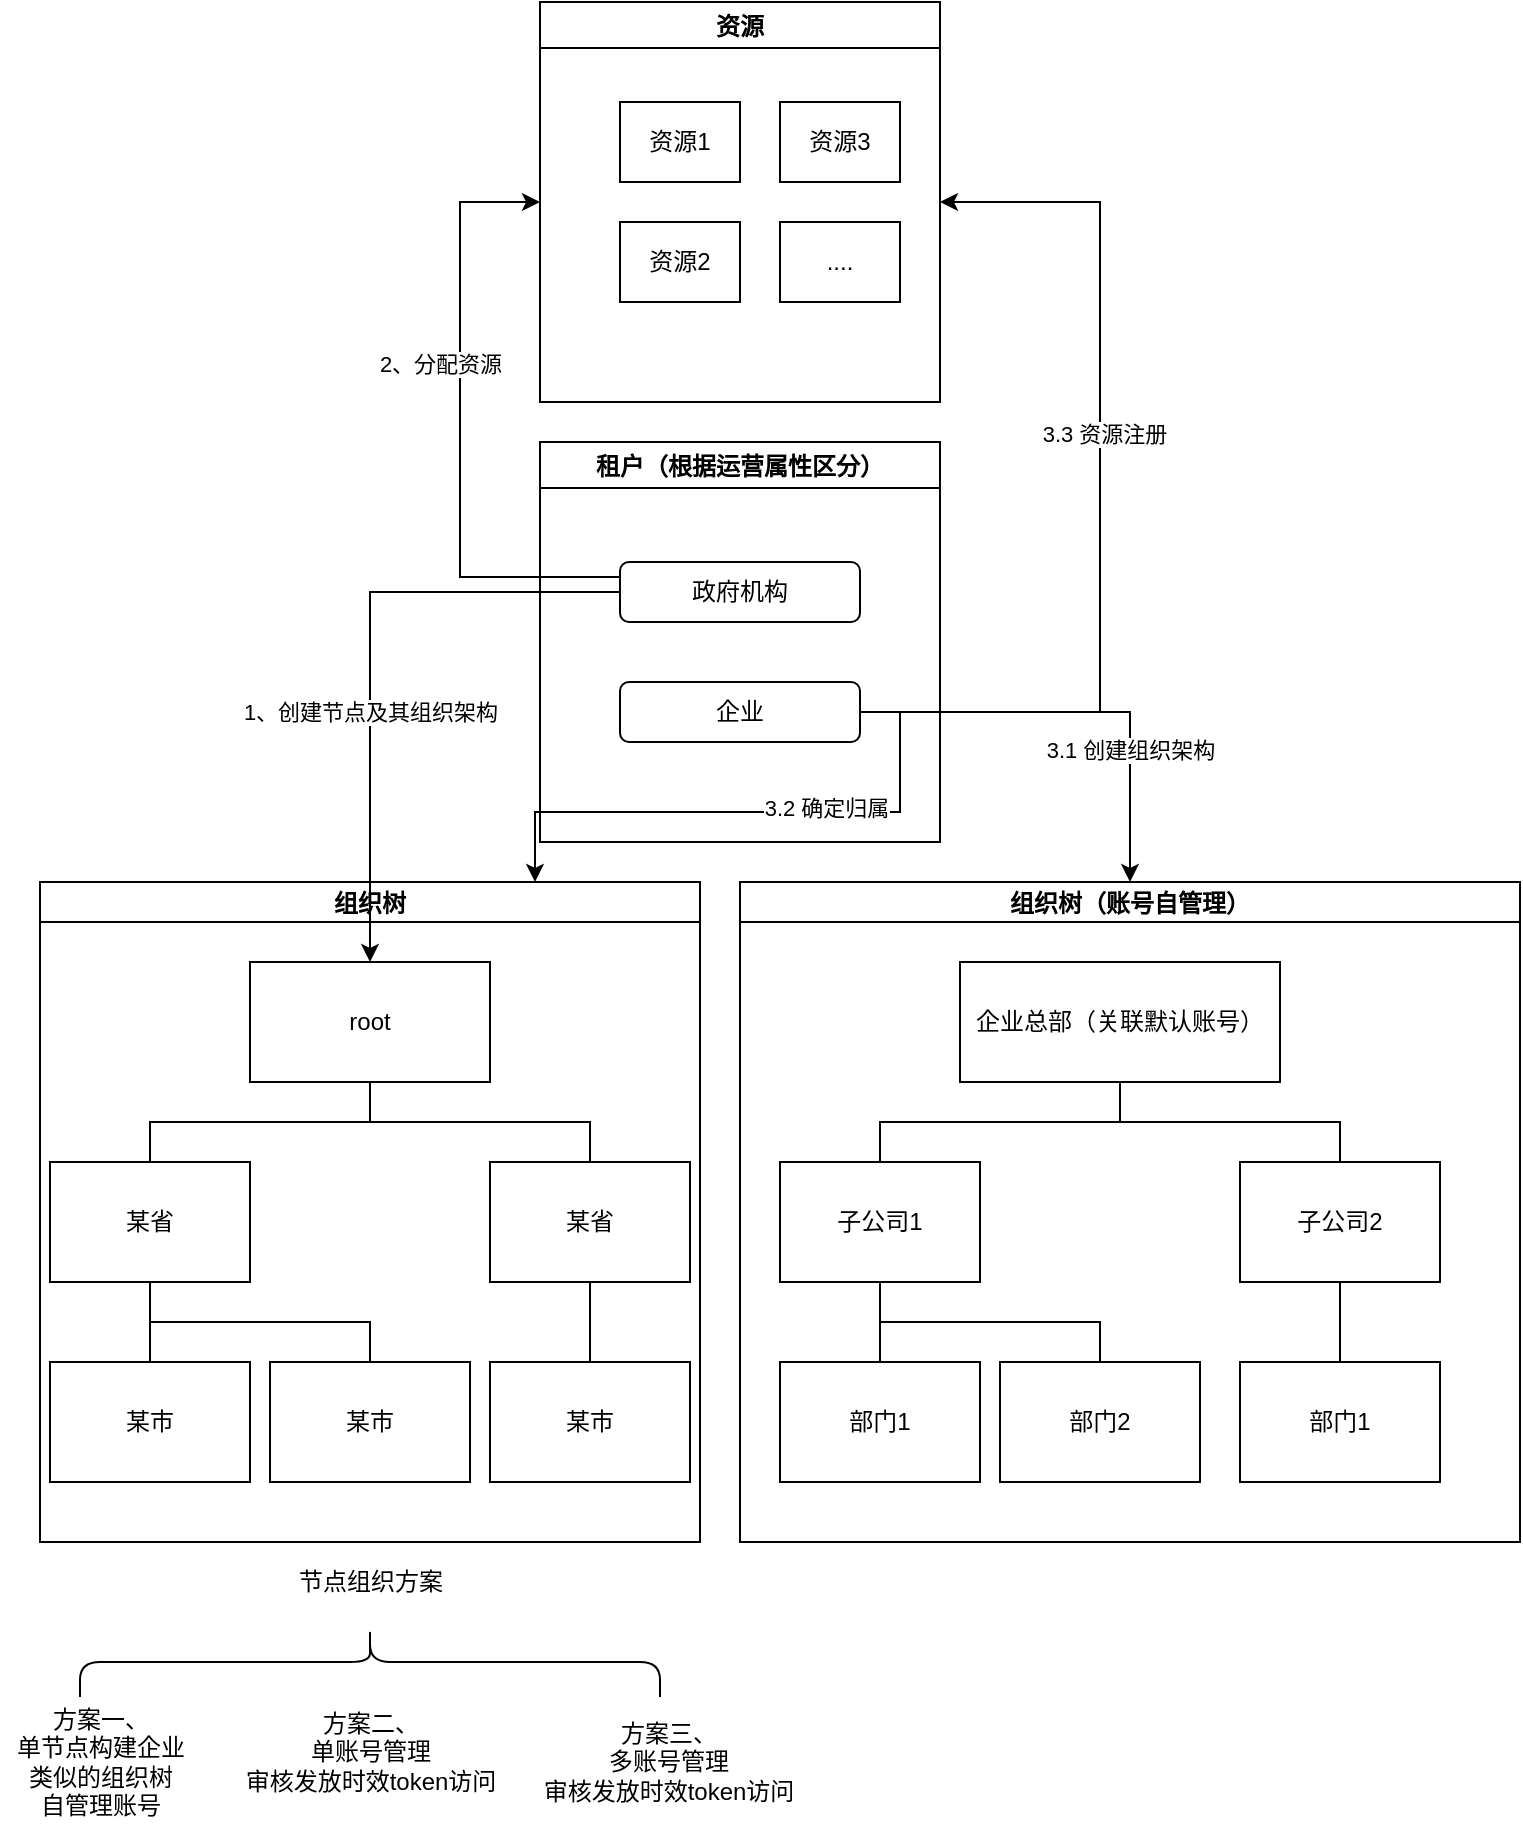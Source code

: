 <mxfile version="16.6.3" type="github">
  <diagram id="wzWPhzUOsSpuahIDlbBG" name="Page-1">
    <mxGraphModel dx="1422" dy="754" grid="1" gridSize="10" guides="1" tooltips="1" connect="1" arrows="1" fold="1" page="1" pageScale="1" pageWidth="827" pageHeight="1169" math="0" shadow="0">
      <root>
        <mxCell id="0" />
        <mxCell id="1" parent="0" />
        <mxCell id="3FGsVLwwUNnH6aNdoCxk-2" value="租户（根据运营属性区分）" style="swimlane;" vertex="1" parent="1">
          <mxGeometry x="280" y="250" width="200" height="200" as="geometry" />
        </mxCell>
        <mxCell id="3FGsVLwwUNnH6aNdoCxk-3" value="政府机构" style="rounded=1;whiteSpace=wrap;html=1;" vertex="1" parent="3FGsVLwwUNnH6aNdoCxk-2">
          <mxGeometry x="40" y="60" width="120" height="30" as="geometry" />
        </mxCell>
        <mxCell id="3FGsVLwwUNnH6aNdoCxk-4" value="企业" style="rounded=1;whiteSpace=wrap;html=1;" vertex="1" parent="3FGsVLwwUNnH6aNdoCxk-2">
          <mxGeometry x="40" y="120" width="120" height="30" as="geometry" />
        </mxCell>
        <mxCell id="3FGsVLwwUNnH6aNdoCxk-6" value="资源" style="swimlane;" vertex="1" parent="1">
          <mxGeometry x="280" y="30" width="200" height="200" as="geometry" />
        </mxCell>
        <mxCell id="3FGsVLwwUNnH6aNdoCxk-34" value="资源1" style="whiteSpace=wrap;html=1;" vertex="1" parent="3FGsVLwwUNnH6aNdoCxk-6">
          <mxGeometry x="40" y="50" width="60" height="40" as="geometry" />
        </mxCell>
        <mxCell id="3FGsVLwwUNnH6aNdoCxk-36" value="资源3" style="whiteSpace=wrap;html=1;" vertex="1" parent="3FGsVLwwUNnH6aNdoCxk-6">
          <mxGeometry x="120" y="50" width="60" height="40" as="geometry" />
        </mxCell>
        <mxCell id="3FGsVLwwUNnH6aNdoCxk-35" value="资源2" style="whiteSpace=wrap;html=1;" vertex="1" parent="3FGsVLwwUNnH6aNdoCxk-6">
          <mxGeometry x="40" y="110" width="60" height="40" as="geometry" />
        </mxCell>
        <mxCell id="3FGsVLwwUNnH6aNdoCxk-37" value="...." style="whiteSpace=wrap;html=1;" vertex="1" parent="3FGsVLwwUNnH6aNdoCxk-6">
          <mxGeometry x="120" y="110" width="60" height="40" as="geometry" />
        </mxCell>
        <mxCell id="3FGsVLwwUNnH6aNdoCxk-9" value="组织树（账号自管理）" style="swimlane;startSize=20;horizontal=1;containerType=tree;newEdgeStyle={&quot;edgeStyle&quot;:&quot;elbowEdgeStyle&quot;,&quot;startArrow&quot;:&quot;none&quot;,&quot;endArrow&quot;:&quot;none&quot;};" vertex="1" parent="1">
          <mxGeometry x="380" y="470" width="390" height="330" as="geometry" />
        </mxCell>
        <mxCell id="3FGsVLwwUNnH6aNdoCxk-10" value="" style="edgeStyle=elbowEdgeStyle;elbow=vertical;startArrow=none;endArrow=none;rounded=0;" edge="1" parent="3FGsVLwwUNnH6aNdoCxk-9" source="3FGsVLwwUNnH6aNdoCxk-12" target="3FGsVLwwUNnH6aNdoCxk-13">
          <mxGeometry relative="1" as="geometry" />
        </mxCell>
        <mxCell id="3FGsVLwwUNnH6aNdoCxk-11" value="" style="edgeStyle=elbowEdgeStyle;elbow=vertical;startArrow=none;endArrow=none;rounded=0;" edge="1" parent="3FGsVLwwUNnH6aNdoCxk-9" source="3FGsVLwwUNnH6aNdoCxk-12" target="3FGsVLwwUNnH6aNdoCxk-14">
          <mxGeometry relative="1" as="geometry" />
        </mxCell>
        <UserObject label="企业总部（关联默认账号）" treeRoot="1" id="3FGsVLwwUNnH6aNdoCxk-12">
          <mxCell style="whiteSpace=wrap;html=1;align=center;treeFolding=1;treeMoving=1;newEdgeStyle={&quot;edgeStyle&quot;:&quot;elbowEdgeStyle&quot;,&quot;startArrow&quot;:&quot;none&quot;,&quot;endArrow&quot;:&quot;none&quot;};" vertex="1" parent="3FGsVLwwUNnH6aNdoCxk-9">
            <mxGeometry x="110" y="40" width="160" height="60" as="geometry" />
          </mxCell>
        </UserObject>
        <mxCell id="3FGsVLwwUNnH6aNdoCxk-13" value="子公司1" style="whiteSpace=wrap;html=1;align=center;verticalAlign=middle;treeFolding=1;treeMoving=1;newEdgeStyle={&quot;edgeStyle&quot;:&quot;elbowEdgeStyle&quot;,&quot;startArrow&quot;:&quot;none&quot;,&quot;endArrow&quot;:&quot;none&quot;};" vertex="1" parent="3FGsVLwwUNnH6aNdoCxk-9">
          <mxGeometry x="20" y="140" width="100" height="60" as="geometry" />
        </mxCell>
        <mxCell id="3FGsVLwwUNnH6aNdoCxk-14" value="子公司2" style="whiteSpace=wrap;html=1;align=center;verticalAlign=middle;treeFolding=1;treeMoving=1;newEdgeStyle={&quot;edgeStyle&quot;:&quot;elbowEdgeStyle&quot;,&quot;startArrow&quot;:&quot;none&quot;,&quot;endArrow&quot;:&quot;none&quot;};" vertex="1" parent="3FGsVLwwUNnH6aNdoCxk-9">
          <mxGeometry x="250" y="140" width="100" height="60" as="geometry" />
        </mxCell>
        <mxCell id="3FGsVLwwUNnH6aNdoCxk-15" value="" style="edgeStyle=elbowEdgeStyle;elbow=vertical;startArrow=none;endArrow=none;rounded=0;" edge="1" target="3FGsVLwwUNnH6aNdoCxk-16" source="3FGsVLwwUNnH6aNdoCxk-13" parent="3FGsVLwwUNnH6aNdoCxk-9">
          <mxGeometry relative="1" as="geometry">
            <mxPoint x="550" y="340" as="sourcePoint" />
          </mxGeometry>
        </mxCell>
        <mxCell id="3FGsVLwwUNnH6aNdoCxk-16" value="部门1" style="whiteSpace=wrap;html=1;align=center;verticalAlign=middle;treeFolding=1;treeMoving=1;newEdgeStyle={&quot;edgeStyle&quot;:&quot;elbowEdgeStyle&quot;,&quot;startArrow&quot;:&quot;none&quot;,&quot;endArrow&quot;:&quot;none&quot;};" vertex="1" parent="3FGsVLwwUNnH6aNdoCxk-9">
          <mxGeometry x="20" y="240" width="100" height="60" as="geometry" />
        </mxCell>
        <mxCell id="3FGsVLwwUNnH6aNdoCxk-17" value="" style="edgeStyle=elbowEdgeStyle;elbow=vertical;startArrow=none;endArrow=none;rounded=0;" edge="1" target="3FGsVLwwUNnH6aNdoCxk-18" source="3FGsVLwwUNnH6aNdoCxk-13" parent="3FGsVLwwUNnH6aNdoCxk-9">
          <mxGeometry relative="1" as="geometry">
            <mxPoint x="480" y="440" as="sourcePoint" />
          </mxGeometry>
        </mxCell>
        <mxCell id="3FGsVLwwUNnH6aNdoCxk-18" value="部门2" style="whiteSpace=wrap;html=1;align=center;verticalAlign=middle;treeFolding=1;treeMoving=1;newEdgeStyle={&quot;edgeStyle&quot;:&quot;elbowEdgeStyle&quot;,&quot;startArrow&quot;:&quot;none&quot;,&quot;endArrow&quot;:&quot;none&quot;};" vertex="1" parent="3FGsVLwwUNnH6aNdoCxk-9">
          <mxGeometry x="130" y="240" width="100" height="60" as="geometry" />
        </mxCell>
        <mxCell id="3FGsVLwwUNnH6aNdoCxk-19" value="" style="edgeStyle=elbowEdgeStyle;elbow=vertical;startArrow=none;endArrow=none;rounded=0;" edge="1" target="3FGsVLwwUNnH6aNdoCxk-20" source="3FGsVLwwUNnH6aNdoCxk-14" parent="3FGsVLwwUNnH6aNdoCxk-9">
          <mxGeometry relative="1" as="geometry">
            <mxPoint x="550" y="340" as="sourcePoint" />
          </mxGeometry>
        </mxCell>
        <mxCell id="3FGsVLwwUNnH6aNdoCxk-20" value="部门1" style="whiteSpace=wrap;html=1;align=center;verticalAlign=middle;treeFolding=1;treeMoving=1;newEdgeStyle={&quot;edgeStyle&quot;:&quot;elbowEdgeStyle&quot;,&quot;startArrow&quot;:&quot;none&quot;,&quot;endArrow&quot;:&quot;none&quot;};" vertex="1" parent="3FGsVLwwUNnH6aNdoCxk-9">
          <mxGeometry x="250" y="240" width="100" height="60" as="geometry" />
        </mxCell>
        <mxCell id="3FGsVLwwUNnH6aNdoCxk-22" value="组织树" style="swimlane;startSize=20;horizontal=1;containerType=tree;newEdgeStyle={&quot;edgeStyle&quot;:&quot;elbowEdgeStyle&quot;,&quot;startArrow&quot;:&quot;none&quot;,&quot;endArrow&quot;:&quot;none&quot;};" vertex="1" parent="1">
          <mxGeometry x="30" y="470" width="330" height="330" as="geometry" />
        </mxCell>
        <mxCell id="3FGsVLwwUNnH6aNdoCxk-23" value="" style="edgeStyle=elbowEdgeStyle;elbow=vertical;startArrow=none;endArrow=none;rounded=0;" edge="1" parent="3FGsVLwwUNnH6aNdoCxk-22" source="3FGsVLwwUNnH6aNdoCxk-25" target="3FGsVLwwUNnH6aNdoCxk-26">
          <mxGeometry relative="1" as="geometry" />
        </mxCell>
        <mxCell id="3FGsVLwwUNnH6aNdoCxk-24" value="" style="edgeStyle=elbowEdgeStyle;elbow=vertical;startArrow=none;endArrow=none;rounded=0;" edge="1" parent="3FGsVLwwUNnH6aNdoCxk-22" source="3FGsVLwwUNnH6aNdoCxk-25" target="3FGsVLwwUNnH6aNdoCxk-27">
          <mxGeometry relative="1" as="geometry" />
        </mxCell>
        <UserObject label="root" treeRoot="1" id="3FGsVLwwUNnH6aNdoCxk-25">
          <mxCell style="whiteSpace=wrap;html=1;align=center;treeFolding=1;treeMoving=1;newEdgeStyle={&quot;edgeStyle&quot;:&quot;elbowEdgeStyle&quot;,&quot;startArrow&quot;:&quot;none&quot;,&quot;endArrow&quot;:&quot;none&quot;};" vertex="1" parent="3FGsVLwwUNnH6aNdoCxk-22">
            <mxGeometry x="105" y="40" width="120" height="60" as="geometry" />
          </mxCell>
        </UserObject>
        <mxCell id="3FGsVLwwUNnH6aNdoCxk-26" value="某省" style="whiteSpace=wrap;html=1;align=center;verticalAlign=middle;treeFolding=1;treeMoving=1;newEdgeStyle={&quot;edgeStyle&quot;:&quot;elbowEdgeStyle&quot;,&quot;startArrow&quot;:&quot;none&quot;,&quot;endArrow&quot;:&quot;none&quot;};" vertex="1" parent="3FGsVLwwUNnH6aNdoCxk-22">
          <mxGeometry x="5" y="140" width="100" height="60" as="geometry" />
        </mxCell>
        <mxCell id="3FGsVLwwUNnH6aNdoCxk-27" value="某省" style="whiteSpace=wrap;html=1;align=center;verticalAlign=middle;treeFolding=1;treeMoving=1;newEdgeStyle={&quot;edgeStyle&quot;:&quot;elbowEdgeStyle&quot;,&quot;startArrow&quot;:&quot;none&quot;,&quot;endArrow&quot;:&quot;none&quot;};" vertex="1" parent="3FGsVLwwUNnH6aNdoCxk-22">
          <mxGeometry x="225" y="140" width="100" height="60" as="geometry" />
        </mxCell>
        <mxCell id="3FGsVLwwUNnH6aNdoCxk-28" value="" style="edgeStyle=elbowEdgeStyle;elbow=vertical;startArrow=none;endArrow=none;rounded=0;" edge="1" target="3FGsVLwwUNnH6aNdoCxk-29" source="3FGsVLwwUNnH6aNdoCxk-26" parent="3FGsVLwwUNnH6aNdoCxk-22">
          <mxGeometry relative="1" as="geometry">
            <mxPoint x="195" y="570" as="sourcePoint" />
          </mxGeometry>
        </mxCell>
        <mxCell id="3FGsVLwwUNnH6aNdoCxk-29" value="某市" style="whiteSpace=wrap;html=1;align=center;verticalAlign=middle;treeFolding=1;treeMoving=1;newEdgeStyle={&quot;edgeStyle&quot;:&quot;elbowEdgeStyle&quot;,&quot;startArrow&quot;:&quot;none&quot;,&quot;endArrow&quot;:&quot;none&quot;};" vertex="1" parent="3FGsVLwwUNnH6aNdoCxk-22">
          <mxGeometry x="5" y="240" width="100" height="60" as="geometry" />
        </mxCell>
        <mxCell id="3FGsVLwwUNnH6aNdoCxk-30" value="" style="edgeStyle=elbowEdgeStyle;elbow=vertical;startArrow=none;endArrow=none;rounded=0;" edge="1" target="3FGsVLwwUNnH6aNdoCxk-31" source="3FGsVLwwUNnH6aNdoCxk-26" parent="3FGsVLwwUNnH6aNdoCxk-22">
          <mxGeometry relative="1" as="geometry">
            <mxPoint x="85" y="670" as="sourcePoint" />
          </mxGeometry>
        </mxCell>
        <mxCell id="3FGsVLwwUNnH6aNdoCxk-31" value="某市" style="whiteSpace=wrap;html=1;align=center;verticalAlign=middle;treeFolding=1;treeMoving=1;newEdgeStyle={&quot;edgeStyle&quot;:&quot;elbowEdgeStyle&quot;,&quot;startArrow&quot;:&quot;none&quot;,&quot;endArrow&quot;:&quot;none&quot;};" vertex="1" parent="3FGsVLwwUNnH6aNdoCxk-22">
          <mxGeometry x="115" y="240" width="100" height="60" as="geometry" />
        </mxCell>
        <mxCell id="3FGsVLwwUNnH6aNdoCxk-32" value="" style="edgeStyle=elbowEdgeStyle;elbow=vertical;startArrow=none;endArrow=none;rounded=0;" edge="1" target="3FGsVLwwUNnH6aNdoCxk-33" source="3FGsVLwwUNnH6aNdoCxk-27" parent="3FGsVLwwUNnH6aNdoCxk-22">
          <mxGeometry relative="1" as="geometry">
            <mxPoint x="195" y="570" as="sourcePoint" />
          </mxGeometry>
        </mxCell>
        <mxCell id="3FGsVLwwUNnH6aNdoCxk-33" value="某市" style="whiteSpace=wrap;html=1;align=center;verticalAlign=middle;treeFolding=1;treeMoving=1;newEdgeStyle={&quot;edgeStyle&quot;:&quot;elbowEdgeStyle&quot;,&quot;startArrow&quot;:&quot;none&quot;,&quot;endArrow&quot;:&quot;none&quot;};" vertex="1" parent="3FGsVLwwUNnH6aNdoCxk-22">
          <mxGeometry x="225" y="240" width="100" height="60" as="geometry" />
        </mxCell>
        <mxCell id="3FGsVLwwUNnH6aNdoCxk-39" style="edgeStyle=orthogonalEdgeStyle;rounded=0;orthogonalLoop=1;jettySize=auto;html=1;exitX=0;exitY=0.5;exitDx=0;exitDy=0;" edge="1" parent="1" source="3FGsVLwwUNnH6aNdoCxk-3" target="3FGsVLwwUNnH6aNdoCxk-25">
          <mxGeometry relative="1" as="geometry" />
        </mxCell>
        <mxCell id="3FGsVLwwUNnH6aNdoCxk-40" value="1、创建节点及其组织架构" style="edgeLabel;html=1;align=center;verticalAlign=middle;resizable=0;points=[];" vertex="1" connectable="0" parent="3FGsVLwwUNnH6aNdoCxk-39">
          <mxGeometry x="-0.155" relative="1" as="geometry">
            <mxPoint y="54" as="offset" />
          </mxGeometry>
        </mxCell>
        <mxCell id="3FGsVLwwUNnH6aNdoCxk-41" style="edgeStyle=orthogonalEdgeStyle;rounded=0;orthogonalLoop=1;jettySize=auto;html=1;exitX=0;exitY=0.25;exitDx=0;exitDy=0;entryX=0;entryY=0.5;entryDx=0;entryDy=0;" edge="1" parent="1" source="3FGsVLwwUNnH6aNdoCxk-3" target="3FGsVLwwUNnH6aNdoCxk-6">
          <mxGeometry relative="1" as="geometry">
            <Array as="points">
              <mxPoint x="240" y="318" />
              <mxPoint x="240" y="130" />
            </Array>
          </mxGeometry>
        </mxCell>
        <mxCell id="3FGsVLwwUNnH6aNdoCxk-42" value="2、分配资源" style="edgeLabel;html=1;align=center;verticalAlign=middle;resizable=0;points=[];" vertex="1" connectable="0" parent="3FGsVLwwUNnH6aNdoCxk-41">
          <mxGeometry x="0.327" y="-3" relative="1" as="geometry">
            <mxPoint x="-13" y="17" as="offset" />
          </mxGeometry>
        </mxCell>
        <mxCell id="3FGsVLwwUNnH6aNdoCxk-43" style="edgeStyle=orthogonalEdgeStyle;rounded=0;orthogonalLoop=1;jettySize=auto;html=1;entryX=0.5;entryY=0;entryDx=0;entryDy=0;" edge="1" parent="1" source="3FGsVLwwUNnH6aNdoCxk-4" target="3FGsVLwwUNnH6aNdoCxk-9">
          <mxGeometry relative="1" as="geometry">
            <Array as="points">
              <mxPoint x="575" y="385" />
            </Array>
          </mxGeometry>
        </mxCell>
        <mxCell id="3FGsVLwwUNnH6aNdoCxk-45" value="3.1 创建组织架构" style="edgeLabel;html=1;align=center;verticalAlign=middle;resizable=0;points=[];" vertex="1" connectable="0" parent="3FGsVLwwUNnH6aNdoCxk-43">
          <mxGeometry x="0.4" relative="1" as="geometry">
            <mxPoint as="offset" />
          </mxGeometry>
        </mxCell>
        <mxCell id="3FGsVLwwUNnH6aNdoCxk-46" style="edgeStyle=orthogonalEdgeStyle;rounded=0;orthogonalLoop=1;jettySize=auto;html=1;exitX=1;exitY=0.5;exitDx=0;exitDy=0;entryX=0.75;entryY=0;entryDx=0;entryDy=0;" edge="1" parent="1" source="3FGsVLwwUNnH6aNdoCxk-4" target="3FGsVLwwUNnH6aNdoCxk-22">
          <mxGeometry relative="1" as="geometry">
            <Array as="points">
              <mxPoint x="460" y="385" />
              <mxPoint x="460" y="435" />
              <mxPoint x="278" y="435" />
            </Array>
          </mxGeometry>
        </mxCell>
        <mxCell id="3FGsVLwwUNnH6aNdoCxk-47" value="3.2 确定归属" style="edgeLabel;html=1;align=center;verticalAlign=middle;resizable=0;points=[];" vertex="1" connectable="0" parent="3FGsVLwwUNnH6aNdoCxk-46">
          <mxGeometry x="-0.256" y="-2" relative="1" as="geometry">
            <mxPoint as="offset" />
          </mxGeometry>
        </mxCell>
        <mxCell id="3FGsVLwwUNnH6aNdoCxk-49" style="edgeStyle=orthogonalEdgeStyle;rounded=0;orthogonalLoop=1;jettySize=auto;html=1;exitX=1;exitY=0.5;exitDx=0;exitDy=0;entryX=1;entryY=0.5;entryDx=0;entryDy=0;" edge="1" parent="1" source="3FGsVLwwUNnH6aNdoCxk-4" target="3FGsVLwwUNnH6aNdoCxk-6">
          <mxGeometry relative="1" as="geometry">
            <Array as="points">
              <mxPoint x="560" y="385" />
              <mxPoint x="560" y="130" />
            </Array>
          </mxGeometry>
        </mxCell>
        <mxCell id="3FGsVLwwUNnH6aNdoCxk-50" value="3.3 资源注册" style="edgeLabel;html=1;align=center;verticalAlign=middle;resizable=0;points=[];" vertex="1" connectable="0" parent="3FGsVLwwUNnH6aNdoCxk-49">
          <mxGeometry x="0.139" y="-2" relative="1" as="geometry">
            <mxPoint as="offset" />
          </mxGeometry>
        </mxCell>
        <mxCell id="3FGsVLwwUNnH6aNdoCxk-51" value="" style="shape=curlyBracket;whiteSpace=wrap;html=1;rounded=1;rotation=90;" vertex="1" parent="1">
          <mxGeometry x="177.5" y="715" width="35" height="290" as="geometry" />
        </mxCell>
        <mxCell id="3FGsVLwwUNnH6aNdoCxk-52" value="节点组织方案" style="text;html=1;align=center;verticalAlign=middle;resizable=0;points=[];autosize=1;strokeColor=none;fillColor=none;" vertex="1" parent="1">
          <mxGeometry x="150" y="810" width="90" height="20" as="geometry" />
        </mxCell>
        <mxCell id="3FGsVLwwUNnH6aNdoCxk-56" value="方案一、&lt;br&gt;单节点构建企业&lt;br&gt;类似的组织树&lt;br&gt;自管理账号" style="text;html=1;align=center;verticalAlign=middle;resizable=0;points=[];autosize=1;strokeColor=none;fillColor=none;" vertex="1" parent="1">
          <mxGeometry x="10" y="880" width="100" height="60" as="geometry" />
        </mxCell>
        <mxCell id="3FGsVLwwUNnH6aNdoCxk-57" value="方案二、&lt;br&gt;单账号管理&lt;br&gt;审核发放时效token访问" style="text;html=1;align=center;verticalAlign=middle;resizable=0;points=[];autosize=1;strokeColor=none;fillColor=none;" vertex="1" parent="1">
          <mxGeometry x="125" y="880" width="140" height="50" as="geometry" />
        </mxCell>
        <mxCell id="3FGsVLwwUNnH6aNdoCxk-58" value="方案三、&lt;br&gt;多账号管理&lt;br&gt;审核发放时效token访问" style="text;html=1;align=center;verticalAlign=middle;resizable=0;points=[];autosize=1;strokeColor=none;fillColor=none;" vertex="1" parent="1">
          <mxGeometry x="274" y="885" width="140" height="50" as="geometry" />
        </mxCell>
      </root>
    </mxGraphModel>
  </diagram>
</mxfile>
